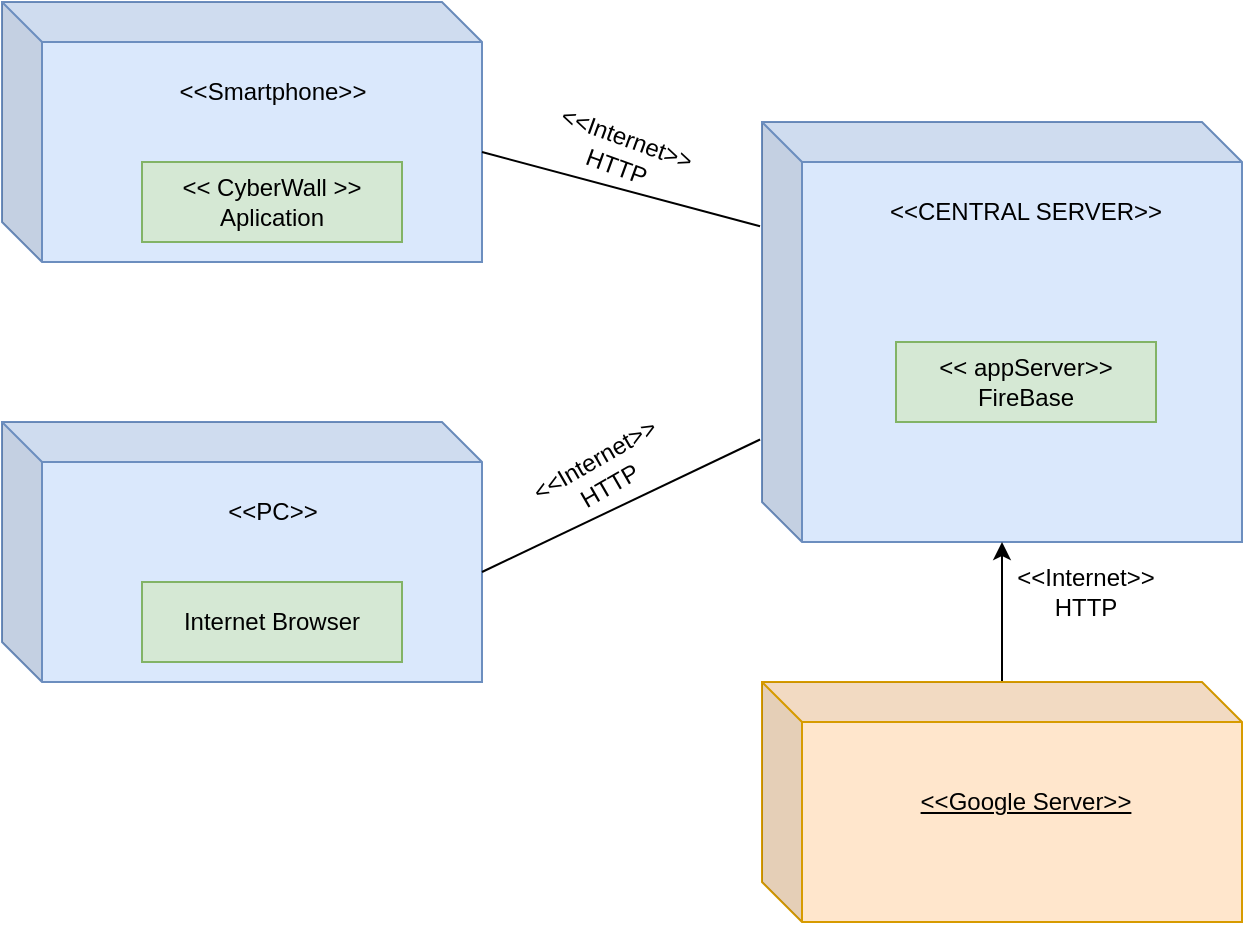 <mxfile version="16.5.1" type="device"><diagram id="YrQ3OiujTcK_vz0JihES" name="Page-1"><mxGraphModel dx="1038" dy="649" grid="1" gridSize="10" guides="1" tooltips="1" connect="1" arrows="1" fold="1" page="1" pageScale="1" pageWidth="850" pageHeight="1100" math="0" shadow="0"><root><mxCell id="0"/><mxCell id="1" parent="0"/><mxCell id="053MN9oBN37P-gJGVjfz-1" value="" style="shape=cube;whiteSpace=wrap;html=1;boundedLbl=1;backgroundOutline=1;darkOpacity=0.05;darkOpacity2=0.1;fillColor=#dae8fc;strokeColor=#6c8ebf;" parent="1" vertex="1"><mxGeometry x="150" y="130" width="240" height="130" as="geometry"/></mxCell><mxCell id="053MN9oBN37P-gJGVjfz-2" value="&amp;lt;&amp;lt; CyberWall &amp;gt;&amp;gt;&lt;br&gt;Aplication" style="rounded=0;whiteSpace=wrap;html=1;fillColor=#d5e8d4;strokeColor=#82b366;" parent="1" vertex="1"><mxGeometry x="220" y="210" width="130" height="40" as="geometry"/></mxCell><mxCell id="053MN9oBN37P-gJGVjfz-3" value="&amp;lt;&amp;lt;Smartphone&amp;gt;&amp;gt;" style="text;html=1;strokeColor=none;fillColor=none;align=center;verticalAlign=middle;whiteSpace=wrap;rounded=0;" parent="1" vertex="1"><mxGeometry x="223" y="160" width="125" height="30" as="geometry"/></mxCell><mxCell id="053MN9oBN37P-gJGVjfz-4" value="" style="shape=cube;whiteSpace=wrap;html=1;boundedLbl=1;backgroundOutline=1;darkOpacity=0.05;darkOpacity2=0.1;fillColor=#dae8fc;strokeColor=#6c8ebf;" parent="1" vertex="1"><mxGeometry x="530" y="190" width="240" height="210" as="geometry"/></mxCell><mxCell id="053MN9oBN37P-gJGVjfz-5" value="&amp;lt;&amp;lt; appServer&amp;gt;&amp;gt;&lt;br&gt;FireBase" style="rounded=0;whiteSpace=wrap;html=1;fillColor=#d5e8d4;strokeColor=#82b366;" parent="1" vertex="1"><mxGeometry x="597" y="300" width="130" height="40" as="geometry"/></mxCell><mxCell id="053MN9oBN37P-gJGVjfz-6" value="&amp;lt;&amp;lt;CENTRAL SERVER&amp;gt;&amp;gt;" style="text;html=1;strokeColor=none;fillColor=none;align=center;verticalAlign=middle;whiteSpace=wrap;rounded=0;" parent="1" vertex="1"><mxGeometry x="588" y="220" width="148" height="30" as="geometry"/></mxCell><mxCell id="wS46zLQfoWHIfU_SCozL-1" value="" style="shape=cube;whiteSpace=wrap;html=1;boundedLbl=1;backgroundOutline=1;darkOpacity=0.05;darkOpacity2=0.1;fillColor=#dae8fc;strokeColor=#6c8ebf;" parent="1" vertex="1"><mxGeometry x="150" y="340" width="240" height="130" as="geometry"/></mxCell><mxCell id="wS46zLQfoWHIfU_SCozL-2" value="Internet Browser" style="rounded=0;whiteSpace=wrap;html=1;fillColor=#d5e8d4;strokeColor=#82b366;" parent="1" vertex="1"><mxGeometry x="220" y="420" width="130" height="40" as="geometry"/></mxCell><mxCell id="wS46zLQfoWHIfU_SCozL-3" value="&amp;lt;&amp;lt;PC&amp;gt;&amp;gt;" style="text;html=1;strokeColor=none;fillColor=none;align=center;verticalAlign=middle;whiteSpace=wrap;rounded=0;" parent="1" vertex="1"><mxGeometry x="223" y="370" width="125" height="30" as="geometry"/></mxCell><mxCell id="wS46zLQfoWHIfU_SCozL-5" value="" style="endArrow=none;html=1;rounded=0;exitX=0;exitY=0;exitDx=240;exitDy=75;exitPerimeter=0;entryX=-0.004;entryY=0.248;entryDx=0;entryDy=0;entryPerimeter=0;" parent="1" source="053MN9oBN37P-gJGVjfz-1" target="053MN9oBN37P-gJGVjfz-4" edge="1"><mxGeometry width="50" height="50" relative="1" as="geometry"><mxPoint x="500" y="270" as="sourcePoint"/><mxPoint x="550" y="220" as="targetPoint"/></mxGeometry></mxCell><mxCell id="wS46zLQfoWHIfU_SCozL-6" value="" style="endArrow=none;html=1;rounded=0;exitX=0;exitY=0;exitDx=240;exitDy=75;exitPerimeter=0;entryX=-0.004;entryY=0.756;entryDx=0;entryDy=0;entryPerimeter=0;" parent="1" source="wS46zLQfoWHIfU_SCozL-1" target="053MN9oBN37P-gJGVjfz-4" edge="1"><mxGeometry width="50" height="50" relative="1" as="geometry"><mxPoint x="500" y="270" as="sourcePoint"/><mxPoint x="550" y="220" as="targetPoint"/></mxGeometry></mxCell><mxCell id="wS46zLQfoWHIfU_SCozL-8" value="&amp;lt;&amp;lt;Internet&amp;gt;&amp;gt;&lt;br&gt;HTTP" style="text;html=1;strokeColor=none;fillColor=none;align=center;verticalAlign=middle;whiteSpace=wrap;rounded=0;rotation=20;" parent="1" vertex="1"><mxGeometry x="430" y="190" width="60" height="30" as="geometry"/></mxCell><mxCell id="wS46zLQfoWHIfU_SCozL-9" value="&amp;lt;&amp;lt;Internet&amp;gt;&amp;gt;&lt;br&gt;HTTP" style="text;html=1;strokeColor=none;fillColor=none;align=center;verticalAlign=middle;whiteSpace=wrap;rounded=0;rotation=-30;" parent="1" vertex="1"><mxGeometry x="420" y="350" width="60" height="30" as="geometry"/></mxCell><mxCell id="P4K0V2c8IJGdk56sTVQW-5" value="" style="edgeStyle=orthogonalEdgeStyle;rounded=0;orthogonalLoop=1;jettySize=auto;html=1;" edge="1" parent="1" source="P4K0V2c8IJGdk56sTVQW-2" target="053MN9oBN37P-gJGVjfz-4"><mxGeometry relative="1" as="geometry"/></mxCell><mxCell id="P4K0V2c8IJGdk56sTVQW-2" value="" style="shape=cube;whiteSpace=wrap;html=1;boundedLbl=1;backgroundOutline=1;darkOpacity=0.05;darkOpacity2=0.1;fillColor=#ffe6cc;strokeColor=#d79b00;" vertex="1" parent="1"><mxGeometry x="530" y="470" width="240" height="120" as="geometry"/></mxCell><mxCell id="P4K0V2c8IJGdk56sTVQW-7" value="&amp;lt;&amp;lt;Internet&amp;gt;&amp;gt;&lt;br&gt;HTTP" style="text;html=1;strokeColor=none;fillColor=none;align=center;verticalAlign=middle;whiteSpace=wrap;rounded=0;rotation=0;" vertex="1" parent="1"><mxGeometry x="661.5" y="410" width="60" height="30" as="geometry"/></mxCell><mxCell id="P4K0V2c8IJGdk56sTVQW-8" value="&amp;lt;&amp;lt;Google Server&amp;gt;&amp;gt;" style="text;html=1;strokeColor=none;fillColor=none;align=center;verticalAlign=middle;whiteSpace=wrap;rounded=0;fontStyle=4" vertex="1" parent="1"><mxGeometry x="606.25" y="515" width="111.5" height="30" as="geometry"/></mxCell></root></mxGraphModel></diagram></mxfile>